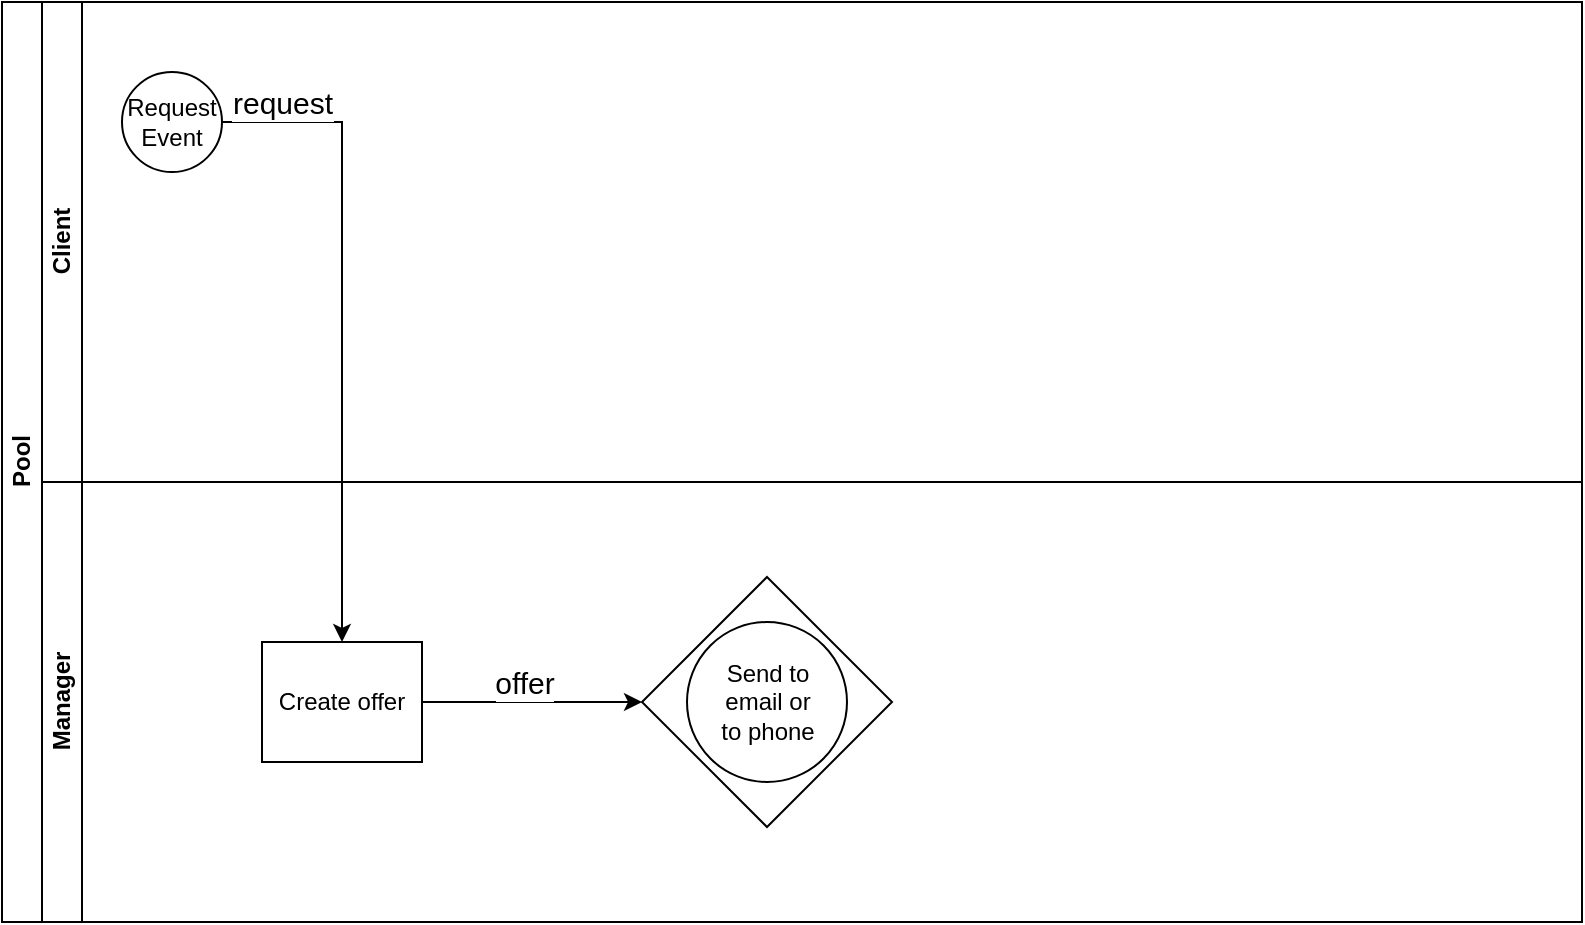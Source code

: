 <mxfile version="24.2.1" type="github">
  <diagram id="prtHgNgQTEPvFCAcTncT" name="Page-1">
    <mxGraphModel dx="1434" dy="782" grid="1" gridSize="10" guides="1" tooltips="1" connect="1" arrows="1" fold="1" page="1" pageScale="1" pageWidth="827" pageHeight="1169" math="0" shadow="0">
      <root>
        <mxCell id="0" />
        <mxCell id="1" parent="0" />
        <mxCell id="dNxyNK7c78bLwvsdeMH5-19" value="Pool" style="swimlane;html=1;childLayout=stackLayout;resizeParent=1;resizeParentMax=0;horizontal=0;startSize=20;horizontalStack=0;" parent="1" vertex="1">
          <mxGeometry x="20" y="120" width="790" height="460" as="geometry" />
        </mxCell>
        <mxCell id="dNxyNK7c78bLwvsdeMH5-20" value="Client" style="swimlane;html=1;startSize=20;horizontal=0;" parent="dNxyNK7c78bLwvsdeMH5-19" vertex="1">
          <mxGeometry x="20" width="770" height="240" as="geometry" />
        </mxCell>
        <mxCell id="dNxyNK7c78bLwvsdeMH5-23" value="&lt;div&gt;Request&lt;/div&gt;&lt;div&gt;Event&lt;br&gt;&lt;/div&gt;" style="ellipse;whiteSpace=wrap;html=1;" parent="dNxyNK7c78bLwvsdeMH5-20" vertex="1">
          <mxGeometry x="40" y="35" width="50" height="50" as="geometry" />
        </mxCell>
        <mxCell id="dNxyNK7c78bLwvsdeMH5-25" value="" style="edgeStyle=orthogonalEdgeStyle;rounded=0;orthogonalLoop=1;jettySize=auto;html=1;" parent="dNxyNK7c78bLwvsdeMH5-20" source="dNxyNK7c78bLwvsdeMH5-23" target="dNxyNK7c78bLwvsdeMH5-24" edge="1">
          <mxGeometry relative="1" as="geometry">
            <Array as="points">
              <mxPoint x="150" y="60" />
            </Array>
          </mxGeometry>
        </mxCell>
        <mxCell id="U6pgqfQi9HnDupErNItf-10" value="request" style="edgeLabel;html=1;align=center;verticalAlign=middle;resizable=0;points=[];fontSize=15;rotation=0;" vertex="1" connectable="0" parent="dNxyNK7c78bLwvsdeMH5-20">
          <mxGeometry x="120" y="50" as="geometry" />
        </mxCell>
        <mxCell id="dNxyNK7c78bLwvsdeMH5-21" value="&lt;div&gt;Manager&lt;/div&gt;" style="swimlane;html=1;startSize=20;horizontal=0;" parent="dNxyNK7c78bLwvsdeMH5-19" vertex="1">
          <mxGeometry x="20" y="240" width="770" height="220" as="geometry" />
        </mxCell>
        <mxCell id="U6pgqfQi9HnDupErNItf-5" style="edgeStyle=orthogonalEdgeStyle;rounded=0;orthogonalLoop=1;jettySize=auto;html=1;entryX=0;entryY=0.5;entryDx=0;entryDy=0;" edge="1" parent="dNxyNK7c78bLwvsdeMH5-21" source="dNxyNK7c78bLwvsdeMH5-24" target="U6pgqfQi9HnDupErNItf-4">
          <mxGeometry relative="1" as="geometry" />
        </mxCell>
        <mxCell id="U6pgqfQi9HnDupErNItf-11" value="&lt;font style=&quot;font-size: 15px;&quot;&gt;offer&lt;/font&gt;" style="edgeLabel;html=1;align=center;verticalAlign=middle;resizable=0;points=[];" vertex="1" connectable="0" parent="U6pgqfQi9HnDupErNItf-5">
          <mxGeometry x="-0.45" y="1" relative="1" as="geometry">
            <mxPoint x="20" y="-9" as="offset" />
          </mxGeometry>
        </mxCell>
        <mxCell id="dNxyNK7c78bLwvsdeMH5-24" value="Create offer" style="rounded=0;whiteSpace=wrap;html=1;fontFamily=Helvetica;fontSize=12;fontColor=#000000;align=center;" parent="dNxyNK7c78bLwvsdeMH5-21" vertex="1">
          <mxGeometry x="110" y="80" width="80" height="60" as="geometry" />
        </mxCell>
        <mxCell id="U6pgqfQi9HnDupErNItf-4" value="" style="rhombus;whiteSpace=wrap;html=1;" vertex="1" parent="dNxyNK7c78bLwvsdeMH5-21">
          <mxGeometry x="300" y="47.5" width="125" height="125" as="geometry" />
        </mxCell>
        <mxCell id="U6pgqfQi9HnDupErNItf-12" value="&lt;div&gt;Send to&lt;/div&gt;&lt;div&gt;email or&lt;/div&gt;&lt;div&gt;to phone&lt;/div&gt;" style="ellipse;whiteSpace=wrap;html=1;aspect=fixed;" vertex="1" parent="dNxyNK7c78bLwvsdeMH5-21">
          <mxGeometry x="322.5" y="70" width="80" height="80" as="geometry" />
        </mxCell>
      </root>
    </mxGraphModel>
  </diagram>
</mxfile>
